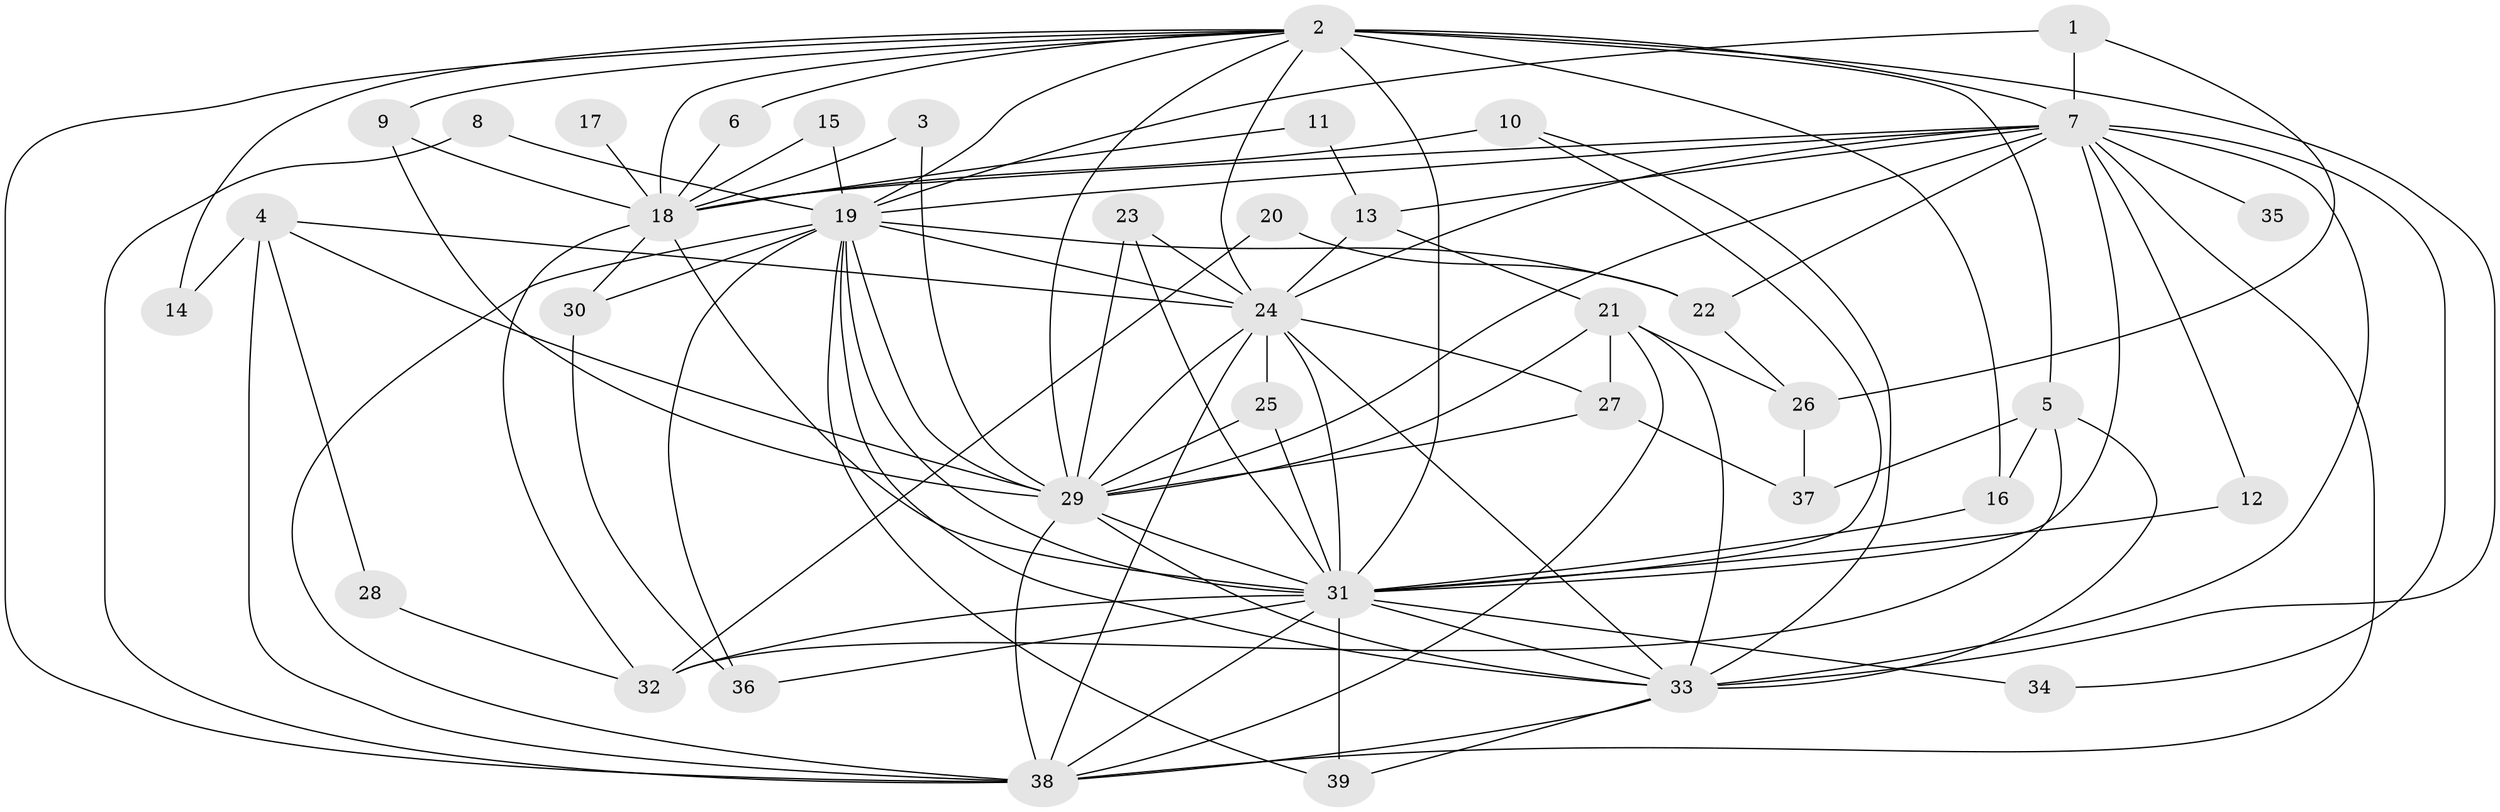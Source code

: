 // original degree distribution, {15: 0.01282051282051282, 18: 0.01282051282051282, 17: 0.0641025641025641, 19: 0.01282051282051282, 16: 0.01282051282051282, 20: 0.01282051282051282, 6: 0.038461538461538464, 2: 0.5897435897435898, 14: 0.01282051282051282, 4: 0.0641025641025641, 3: 0.1282051282051282, 5: 0.038461538461538464}
// Generated by graph-tools (version 1.1) at 2025/01/03/09/25 03:01:36]
// undirected, 39 vertices, 103 edges
graph export_dot {
graph [start="1"]
  node [color=gray90,style=filled];
  1;
  2;
  3;
  4;
  5;
  6;
  7;
  8;
  9;
  10;
  11;
  12;
  13;
  14;
  15;
  16;
  17;
  18;
  19;
  20;
  21;
  22;
  23;
  24;
  25;
  26;
  27;
  28;
  29;
  30;
  31;
  32;
  33;
  34;
  35;
  36;
  37;
  38;
  39;
  1 -- 7 [weight=2.0];
  1 -- 19 [weight=1.0];
  1 -- 26 [weight=1.0];
  2 -- 5 [weight=1.0];
  2 -- 6 [weight=2.0];
  2 -- 7 [weight=4.0];
  2 -- 9 [weight=1.0];
  2 -- 14 [weight=1.0];
  2 -- 16 [weight=1.0];
  2 -- 18 [weight=1.0];
  2 -- 19 [weight=1.0];
  2 -- 24 [weight=1.0];
  2 -- 29 [weight=1.0];
  2 -- 31 [weight=2.0];
  2 -- 33 [weight=1.0];
  2 -- 38 [weight=1.0];
  3 -- 18 [weight=1.0];
  3 -- 29 [weight=1.0];
  4 -- 14 [weight=1.0];
  4 -- 24 [weight=1.0];
  4 -- 28 [weight=1.0];
  4 -- 29 [weight=1.0];
  4 -- 38 [weight=2.0];
  5 -- 16 [weight=1.0];
  5 -- 32 [weight=1.0];
  5 -- 33 [weight=2.0];
  5 -- 37 [weight=1.0];
  6 -- 18 [weight=1.0];
  7 -- 12 [weight=1.0];
  7 -- 13 [weight=2.0];
  7 -- 18 [weight=1.0];
  7 -- 19 [weight=2.0];
  7 -- 22 [weight=1.0];
  7 -- 24 [weight=2.0];
  7 -- 29 [weight=2.0];
  7 -- 31 [weight=4.0];
  7 -- 33 [weight=3.0];
  7 -- 34 [weight=1.0];
  7 -- 35 [weight=2.0];
  7 -- 38 [weight=2.0];
  8 -- 19 [weight=1.0];
  8 -- 38 [weight=2.0];
  9 -- 18 [weight=1.0];
  9 -- 29 [weight=1.0];
  10 -- 18 [weight=1.0];
  10 -- 31 [weight=1.0];
  10 -- 33 [weight=1.0];
  11 -- 13 [weight=1.0];
  11 -- 18 [weight=1.0];
  12 -- 31 [weight=1.0];
  13 -- 21 [weight=1.0];
  13 -- 24 [weight=1.0];
  15 -- 18 [weight=1.0];
  15 -- 19 [weight=1.0];
  16 -- 31 [weight=1.0];
  17 -- 18 [weight=1.0];
  18 -- 30 [weight=2.0];
  18 -- 31 [weight=1.0];
  18 -- 32 [weight=1.0];
  19 -- 22 [weight=2.0];
  19 -- 24 [weight=2.0];
  19 -- 29 [weight=1.0];
  19 -- 30 [weight=1.0];
  19 -- 31 [weight=3.0];
  19 -- 33 [weight=2.0];
  19 -- 36 [weight=1.0];
  19 -- 38 [weight=1.0];
  19 -- 39 [weight=1.0];
  20 -- 22 [weight=1.0];
  20 -- 32 [weight=1.0];
  21 -- 26 [weight=1.0];
  21 -- 27 [weight=1.0];
  21 -- 29 [weight=1.0];
  21 -- 33 [weight=1.0];
  21 -- 38 [weight=1.0];
  22 -- 26 [weight=1.0];
  23 -- 24 [weight=1.0];
  23 -- 29 [weight=1.0];
  23 -- 31 [weight=1.0];
  24 -- 25 [weight=2.0];
  24 -- 27 [weight=1.0];
  24 -- 29 [weight=1.0];
  24 -- 31 [weight=2.0];
  24 -- 33 [weight=1.0];
  24 -- 38 [weight=2.0];
  25 -- 29 [weight=1.0];
  25 -- 31 [weight=1.0];
  26 -- 37 [weight=1.0];
  27 -- 29 [weight=1.0];
  27 -- 37 [weight=1.0];
  28 -- 32 [weight=1.0];
  29 -- 31 [weight=3.0];
  29 -- 33 [weight=2.0];
  29 -- 38 [weight=1.0];
  30 -- 36 [weight=1.0];
  31 -- 32 [weight=1.0];
  31 -- 33 [weight=2.0];
  31 -- 34 [weight=1.0];
  31 -- 36 [weight=1.0];
  31 -- 38 [weight=2.0];
  31 -- 39 [weight=1.0];
  33 -- 38 [weight=1.0];
  33 -- 39 [weight=1.0];
}

